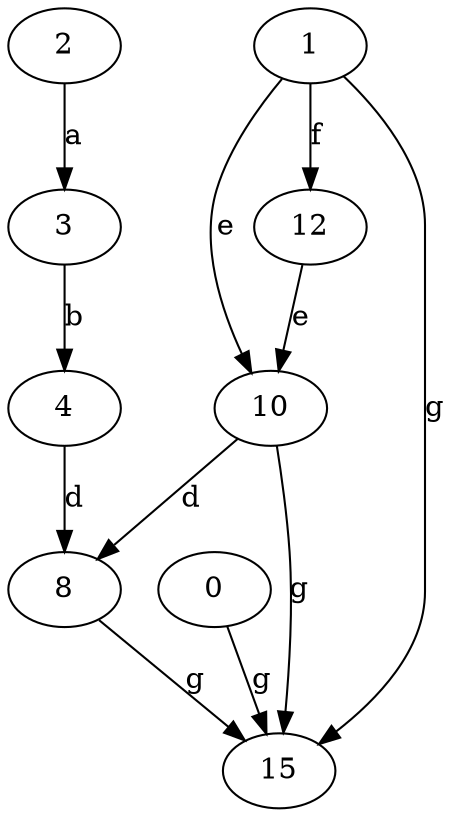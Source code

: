 strict digraph  {
2;
0;
3;
4;
8;
10;
12;
1;
15;
2 -> 3  [label=a];
0 -> 15  [label=g];
3 -> 4  [label=b];
4 -> 8  [label=d];
8 -> 15  [label=g];
10 -> 8  [label=d];
10 -> 15  [label=g];
12 -> 10  [label=e];
1 -> 10  [label=e];
1 -> 12  [label=f];
1 -> 15  [label=g];
}
